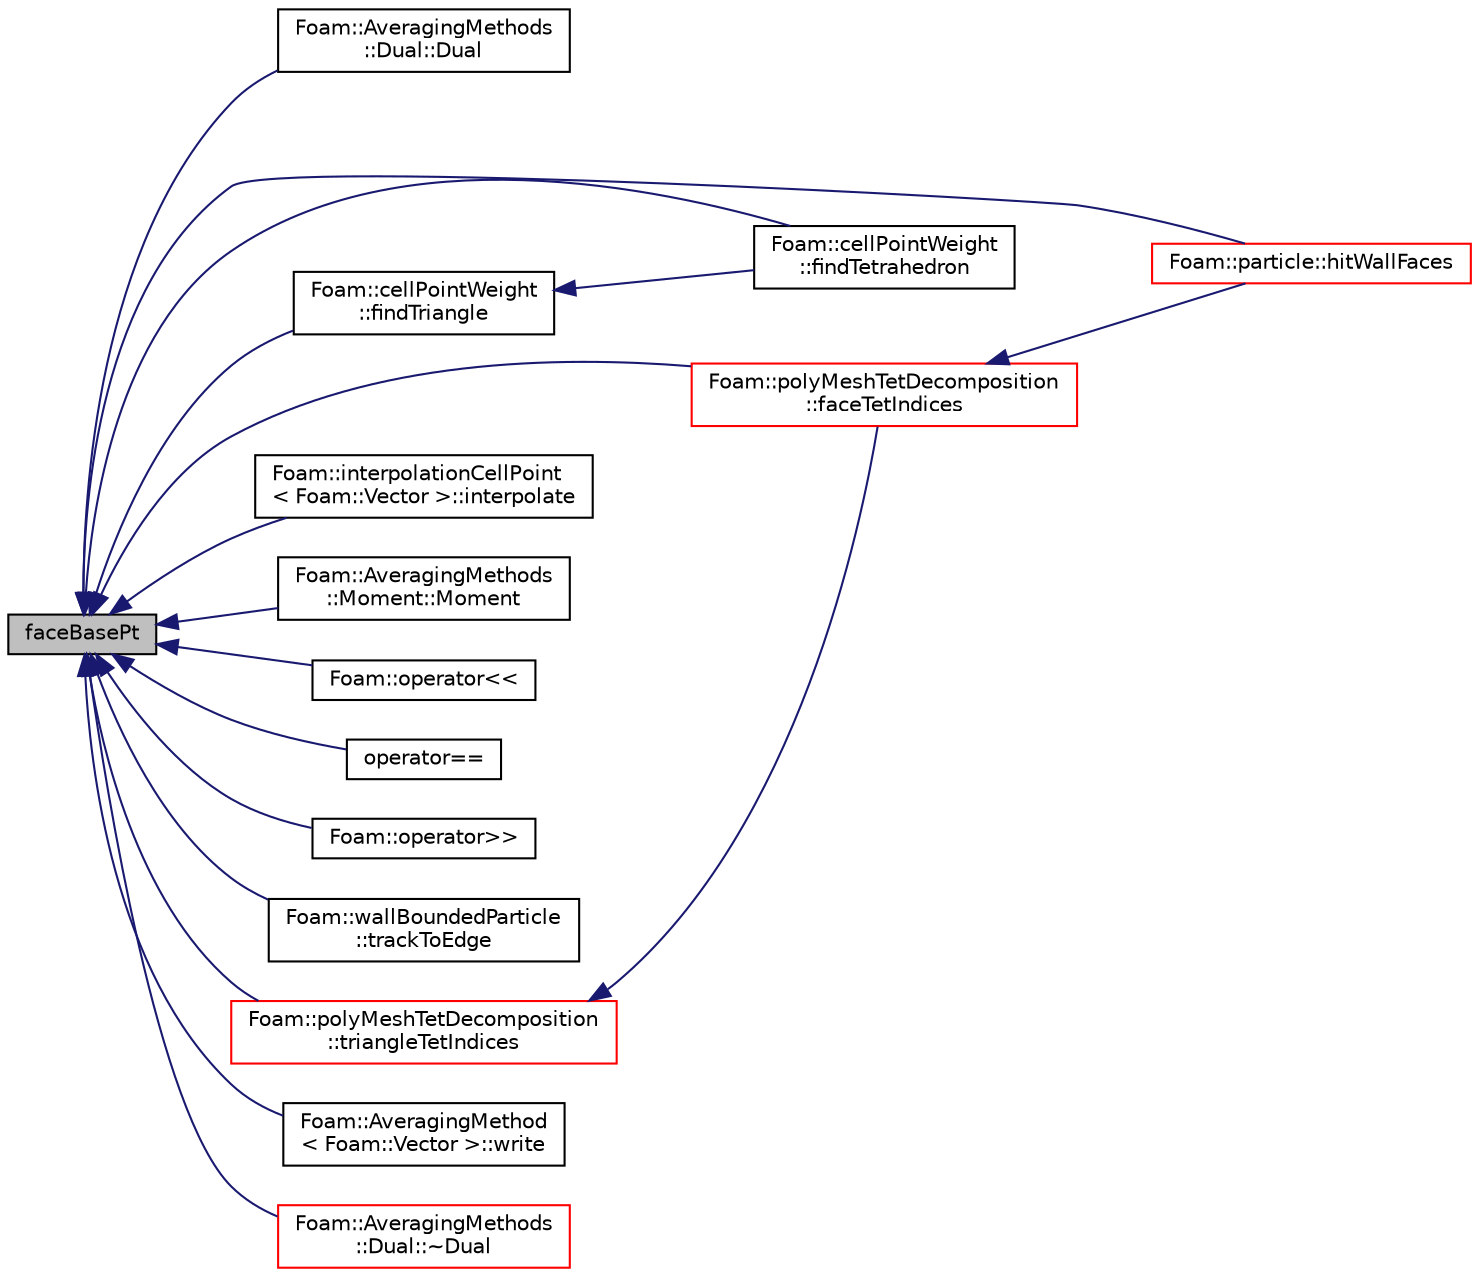 digraph "faceBasePt"
{
  bgcolor="transparent";
  edge [fontname="Helvetica",fontsize="10",labelfontname="Helvetica",labelfontsize="10"];
  node [fontname="Helvetica",fontsize="10",shape=record];
  rankdir="LR";
  Node558 [label="faceBasePt",height=0.2,width=0.4,color="black", fillcolor="grey75", style="filled", fontcolor="black"];
  Node558 -> Node559 [dir="back",color="midnightblue",fontsize="10",style="solid",fontname="Helvetica"];
  Node559 [label="Foam::AveragingMethods\l::Dual::Dual",height=0.2,width=0.4,color="black",URL="$a25341.html#a4e90e259d050ad479f6e3c6763a1cdf6",tooltip="Constructors. "];
  Node558 -> Node560 [dir="back",color="midnightblue",fontsize="10",style="solid",fontname="Helvetica"];
  Node560 [label="Foam::polyMeshTetDecomposition\l::faceTetIndices",height=0.2,width=0.4,color="red",URL="$a28573.html#ac928a304995a9b54928d97ec634a6270",tooltip="Return the tet decomposition of the given face, with. "];
  Node560 -> Node761 [dir="back",color="midnightblue",fontsize="10",style="solid",fontname="Helvetica"];
  Node761 [label="Foam::particle::hitWallFaces",height=0.2,width=0.4,color="red",URL="$a24721.html#abf78981c0a99e9f135ebc37efcfd1544"];
  Node558 -> Node763 [dir="back",color="midnightblue",fontsize="10",style="solid",fontname="Helvetica"];
  Node763 [label="Foam::cellPointWeight\l::findTetrahedron",height=0.2,width=0.4,color="black",URL="$a23749.html#a04d110a609cd69b19474de418fb1a4cf"];
  Node558 -> Node764 [dir="back",color="midnightblue",fontsize="10",style="solid",fontname="Helvetica"];
  Node764 [label="Foam::cellPointWeight\l::findTriangle",height=0.2,width=0.4,color="black",URL="$a23749.html#a20eb498d3295cd0297ddedb866e3cef9"];
  Node764 -> Node763 [dir="back",color="midnightblue",fontsize="10",style="solid",fontname="Helvetica"];
  Node558 -> Node761 [dir="back",color="midnightblue",fontsize="10",style="solid",fontname="Helvetica"];
  Node558 -> Node765 [dir="back",color="midnightblue",fontsize="10",style="solid",fontname="Helvetica"];
  Node765 [label="Foam::interpolationCellPoint\l\< Foam::Vector \>::interpolate",height=0.2,width=0.4,color="black",URL="$a23753.html#a66529330eefb25251025c8263a42aa36",tooltip="Interpolate field to the given point in the tetrahedron. "];
  Node558 -> Node766 [dir="back",color="midnightblue",fontsize="10",style="solid",fontname="Helvetica"];
  Node766 [label="Foam::AveragingMethods\l::Moment::Moment",height=0.2,width=0.4,color="black",URL="$a25345.html#a9aaf777932fca7644bb6f00f3a2b8749",tooltip="Constructors. "];
  Node558 -> Node767 [dir="back",color="midnightblue",fontsize="10",style="solid",fontname="Helvetica"];
  Node767 [label="Foam::operator\<\<",height=0.2,width=0.4,color="black",URL="$a21851.html#a250bb7b4e2a7f9cdf8119ad058b217e3"];
  Node558 -> Node768 [dir="back",color="midnightblue",fontsize="10",style="solid",fontname="Helvetica"];
  Node768 [label="operator==",height=0.2,width=0.4,color="black",URL="$a28577.html#a2637c3f0606783babe7b40097a391ed0"];
  Node558 -> Node769 [dir="back",color="midnightblue",fontsize="10",style="solid",fontname="Helvetica"];
  Node769 [label="Foam::operator\>\>",height=0.2,width=0.4,color="black",URL="$a21851.html#a28390385fd64217a684d943097b41047"];
  Node558 -> Node770 [dir="back",color="midnightblue",fontsize="10",style="solid",fontname="Helvetica"];
  Node770 [label="Foam::wallBoundedParticle\l::trackToEdge",height=0.2,width=0.4,color="black",URL="$a24305.html#aff365968e28acf42244334b7c926dee6"];
  Node558 -> Node759 [dir="back",color="midnightblue",fontsize="10",style="solid",fontname="Helvetica"];
  Node759 [label="Foam::polyMeshTetDecomposition\l::triangleTetIndices",height=0.2,width=0.4,color="red",URL="$a28573.html#a58706d0e14fb9b9a20f1d19ef6671605",tooltip="Return the tet decomposition of the given triangle of the given face. "];
  Node759 -> Node560 [dir="back",color="midnightblue",fontsize="10",style="solid",fontname="Helvetica"];
  Node558 -> Node771 [dir="back",color="midnightblue",fontsize="10",style="solid",fontname="Helvetica"];
  Node771 [label="Foam::AveragingMethod\l\< Foam::Vector \>::write",height=0.2,width=0.4,color="black",URL="$a25025.html#ad48b7b943e88478c15879659cce7aebc",tooltip="Write using setting from DB. "];
  Node558 -> Node772 [dir="back",color="midnightblue",fontsize="10",style="solid",fontname="Helvetica"];
  Node772 [label="Foam::AveragingMethods\l::Dual::~Dual",height=0.2,width=0.4,color="red",URL="$a25341.html#a5c08eca007ade69ea650619db86d50b6",tooltip="Destructor. "];
}
